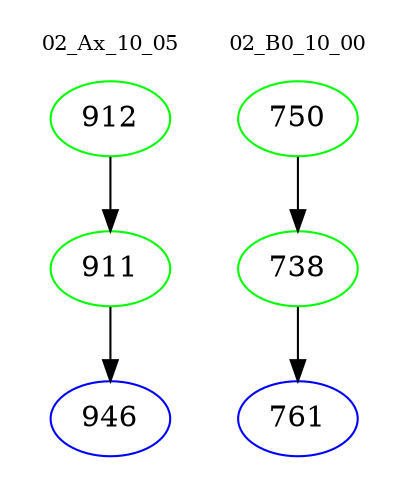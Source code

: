 digraph{
subgraph cluster_0 {
color = white
label = "02_Ax_10_05";
fontsize=10;
T0_912 [label="912", color="green"]
T0_912 -> T0_911 [color="black"]
T0_911 [label="911", color="green"]
T0_911 -> T0_946 [color="black"]
T0_946 [label="946", color="blue"]
}
subgraph cluster_1 {
color = white
label = "02_B0_10_00";
fontsize=10;
T1_750 [label="750", color="green"]
T1_750 -> T1_738 [color="black"]
T1_738 [label="738", color="green"]
T1_738 -> T1_761 [color="black"]
T1_761 [label="761", color="blue"]
}
}
